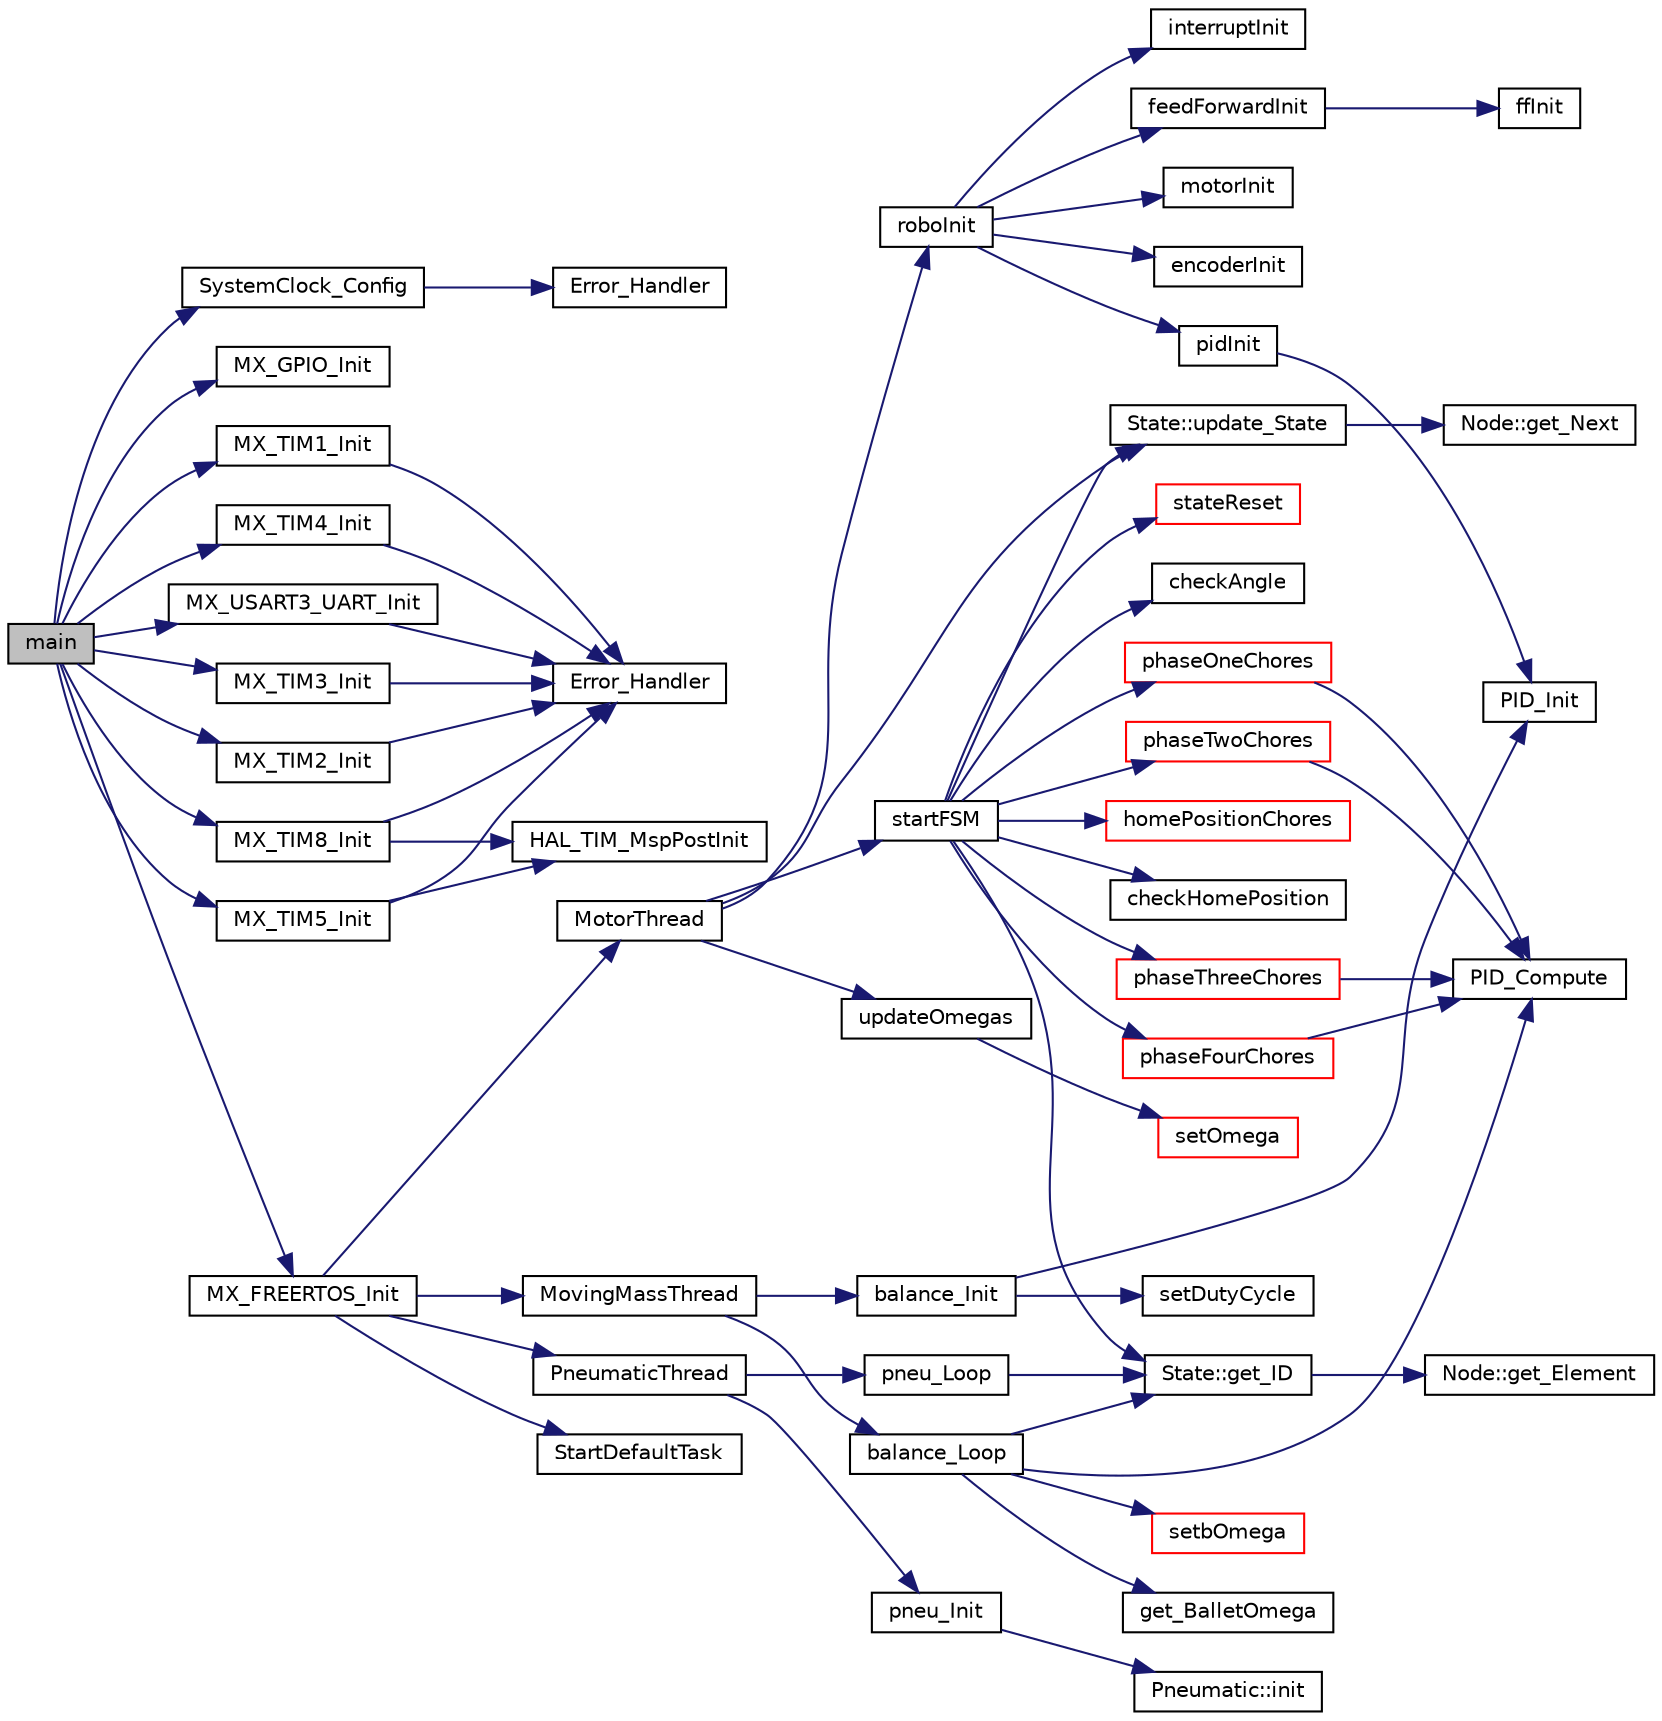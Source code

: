 digraph "main"
{
 // INTERACTIVE_SVG=YES
 // LATEX_PDF_SIZE
  edge [fontname="Helvetica",fontsize="10",labelfontname="Helvetica",labelfontsize="10"];
  node [fontname="Helvetica",fontsize="10",shape=record];
  rankdir="LR";
  Node17 [label="main",height=0.2,width=0.4,color="black", fillcolor="grey75", style="filled", fontcolor="black",tooltip="The application entry point."];
  Node17 -> Node18 [color="midnightblue",fontsize="10",style="solid",fontname="Helvetica"];
  Node18 [label="SystemClock_Config",height=0.2,width=0.4,color="black", fillcolor="white", style="filled",URL="$main_8cpp.html#a70af21c671abfcc773614a9a4f63d920",tooltip="System Clock Configuration."];
  Node18 -> Node19 [color="midnightblue",fontsize="10",style="solid",fontname="Helvetica"];
  Node19 [label="Error_Handler",height=0.2,width=0.4,color="black", fillcolor="white", style="filled",URL="$main_8cpp.html#a1730ffe1e560465665eb47d9264826f9",tooltip="This function is executed in case of error occurrence."];
  Node17 -> Node20 [color="midnightblue",fontsize="10",style="solid",fontname="Helvetica"];
  Node20 [label="MX_GPIO_Init",height=0.2,width=0.4,color="black", fillcolor="white", style="filled",URL="$gpio_8h.html#ac724e431d2af879252de35615be2bdea",tooltip=" "];
  Node17 -> Node21 [color="midnightblue",fontsize="10",style="solid",fontname="Helvetica"];
  Node21 [label="MX_TIM1_Init",height=0.2,width=0.4,color="black", fillcolor="white", style="filled",URL="$tim_8h.html#ad1f9d42690163f73f73e5b820c81ca14",tooltip=" "];
  Node21 -> Node22 [color="midnightblue",fontsize="10",style="solid",fontname="Helvetica"];
  Node22 [label="Error_Handler",height=0.2,width=0.4,color="black", fillcolor="white", style="filled",URL="$main_8h.html#a1730ffe1e560465665eb47d9264826f9",tooltip="This function is executed in case of error occurrence."];
  Node17 -> Node23 [color="midnightblue",fontsize="10",style="solid",fontname="Helvetica"];
  Node23 [label="MX_TIM4_Init",height=0.2,width=0.4,color="black", fillcolor="white", style="filled",URL="$tim_8h.html#aef1e0b132b1af1c923cc420a57180c67",tooltip=" "];
  Node23 -> Node22 [color="midnightblue",fontsize="10",style="solid",fontname="Helvetica"];
  Node17 -> Node24 [color="midnightblue",fontsize="10",style="solid",fontname="Helvetica"];
  Node24 [label="MX_TIM8_Init",height=0.2,width=0.4,color="black", fillcolor="white", style="filled",URL="$tim_8h.html#a265aef7a46164094e791259bf59d9cb4",tooltip=" "];
  Node24 -> Node22 [color="midnightblue",fontsize="10",style="solid",fontname="Helvetica"];
  Node24 -> Node25 [color="midnightblue",fontsize="10",style="solid",fontname="Helvetica"];
  Node25 [label="HAL_TIM_MspPostInit",height=0.2,width=0.4,color="black", fillcolor="white", style="filled",URL="$tim_8c.html#a708f19bbc41b292fccf38f2d9796c46a",tooltip=" "];
  Node17 -> Node26 [color="midnightblue",fontsize="10",style="solid",fontname="Helvetica"];
  Node26 [label="MX_USART3_UART_Init",height=0.2,width=0.4,color="black", fillcolor="white", style="filled",URL="$usart_8h.html#a3d04b903a77089f6ce08dd0bf1c81a81",tooltip=" "];
  Node26 -> Node22 [color="midnightblue",fontsize="10",style="solid",fontname="Helvetica"];
  Node17 -> Node27 [color="midnightblue",fontsize="10",style="solid",fontname="Helvetica"];
  Node27 [label="MX_TIM5_Init",height=0.2,width=0.4,color="black", fillcolor="white", style="filled",URL="$tim_8h.html#a5ee937d52485d5cda27896e3842a7ca1",tooltip=" "];
  Node27 -> Node22 [color="midnightblue",fontsize="10",style="solid",fontname="Helvetica"];
  Node27 -> Node25 [color="midnightblue",fontsize="10",style="solid",fontname="Helvetica"];
  Node17 -> Node28 [color="midnightblue",fontsize="10",style="solid",fontname="Helvetica"];
  Node28 [label="MX_TIM3_Init",height=0.2,width=0.4,color="black", fillcolor="white", style="filled",URL="$tim_8h.html#a7912f2916786a2c33cb6fb8259ade58c",tooltip=" "];
  Node28 -> Node22 [color="midnightblue",fontsize="10",style="solid",fontname="Helvetica"];
  Node17 -> Node29 [color="midnightblue",fontsize="10",style="solid",fontname="Helvetica"];
  Node29 [label="MX_TIM2_Init",height=0.2,width=0.4,color="black", fillcolor="white", style="filled",URL="$tim_8h.html#a4b8ff887fd3fdf26605e35927e4ff202",tooltip=" "];
  Node29 -> Node22 [color="midnightblue",fontsize="10",style="solid",fontname="Helvetica"];
  Node17 -> Node30 [color="midnightblue",fontsize="10",style="solid",fontname="Helvetica"];
  Node30 [label="MX_FREERTOS_Init",height=0.2,width=0.4,color="black", fillcolor="white", style="filled",URL="$main_8cpp.html#abade755e13d07c10889ae83143656158",tooltip="FreeRTOS initialization."];
  Node30 -> Node31 [color="midnightblue",fontsize="10",style="solid",fontname="Helvetica"];
  Node31 [label="StartDefaultTask",height=0.2,width=0.4,color="black", fillcolor="white", style="filled",URL="$freertos_8c.html#a016544463b4842ced7191baf8f449cea",tooltip="Function implementing the defaultTask thread."];
  Node30 -> Node32 [color="midnightblue",fontsize="10",style="solid",fontname="Helvetica"];
  Node32 [label="MotorThread",height=0.2,width=0.4,color="black", fillcolor="white", style="filled",URL="$freertos_8c.html#a002008655210c48a6b7414c925b5f4ac",tooltip="Function implementing the Motor thread."];
  Node32 -> Node33 [color="midnightblue",fontsize="10",style="solid",fontname="Helvetica"];
  Node33 [label="roboInit",height=0.2,width=0.4,color="black", fillcolor="white", style="filled",URL="$robo__init_8h.html#a6af11c32fc2150cfee6cb28c77c5f5bb",tooltip=" "];
  Node33 -> Node34 [color="midnightblue",fontsize="10",style="solid",fontname="Helvetica"];
  Node34 [label="pidInit",height=0.2,width=0.4,color="black", fillcolor="white", style="filled",URL="$robo__init_8cpp.html#a54768e126d9accbdd7232d9fa5adfdfd",tooltip=" "];
  Node34 -> Node35 [color="midnightblue",fontsize="10",style="solid",fontname="Helvetica"];
  Node35 [label="PID_Init",height=0.2,width=0.4,color="black", fillcolor="white", style="filled",URL="$pid_8h.html#ab1ec8374891dd77c2800defdb6d656d9",tooltip=" "];
  Node33 -> Node36 [color="midnightblue",fontsize="10",style="solid",fontname="Helvetica"];
  Node36 [label="motorInit",height=0.2,width=0.4,color="black", fillcolor="white", style="filled",URL="$robo__init_8cpp.html#aa29e2982047be0f7afbb10c8d6f3f5c3",tooltip=" "];
  Node33 -> Node37 [color="midnightblue",fontsize="10",style="solid",fontname="Helvetica"];
  Node37 [label="encoderInit",height=0.2,width=0.4,color="black", fillcolor="white", style="filled",URL="$robo__init_8cpp.html#aa8c681c8b873261098816919e87bc51f",tooltip=" "];
  Node33 -> Node38 [color="midnightblue",fontsize="10",style="solid",fontname="Helvetica"];
  Node38 [label="interruptInit",height=0.2,width=0.4,color="black", fillcolor="white", style="filled",URL="$robo__init_8cpp.html#acb72a5b72c169f53d60303e2fe328604",tooltip=" "];
  Node33 -> Node39 [color="midnightblue",fontsize="10",style="solid",fontname="Helvetica"];
  Node39 [label="feedForwardInit",height=0.2,width=0.4,color="black", fillcolor="white", style="filled",URL="$robo__init_8cpp.html#aed68f7e445df26f4554ed8dce59e6bba",tooltip=" "];
  Node39 -> Node40 [color="midnightblue",fontsize="10",style="solid",fontname="Helvetica"];
  Node40 [label="ffInit",height=0.2,width=0.4,color="black", fillcolor="white", style="filled",URL="$feed__forward_8h.html#a099ddbbc8182217be26991e7f47b5dba",tooltip=" "];
  Node32 -> Node41 [color="midnightblue",fontsize="10",style="solid",fontname="Helvetica"];
  Node41 [label="State::update_State",height=0.2,width=0.4,color="black", fillcolor="white", style="filled",URL="$class_state.html#a7d18b97f26e4689c480f43796e11cefb",tooltip=" "];
  Node41 -> Node42 [color="midnightblue",fontsize="10",style="solid",fontname="Helvetica"];
  Node42 [label="Node::get_Next",height=0.2,width=0.4,color="black", fillcolor="white", style="filled",URL="$class_node.html#a6145a7e4cefa2149d957245155e9c5b3",tooltip=" "];
  Node32 -> Node43 [color="midnightblue",fontsize="10",style="solid",fontname="Helvetica"];
  Node43 [label="startFSM",height=0.2,width=0.4,color="black", fillcolor="white", style="filled",URL="$fsm_8h.html#a8595df030ecf8d06fd7e29a6a5b871d3",tooltip=" "];
  Node43 -> Node44 [color="midnightblue",fontsize="10",style="solid",fontname="Helvetica"];
  Node44 [label="State::get_ID",height=0.2,width=0.4,color="black", fillcolor="white", style="filled",URL="$class_state.html#a35209c100512b5122b13b148bbdf48d6",tooltip=" "];
  Node44 -> Node45 [color="midnightblue",fontsize="10",style="solid",fontname="Helvetica"];
  Node45 [label="Node::get_Element",height=0.2,width=0.4,color="black", fillcolor="white", style="filled",URL="$class_node.html#a313d582ccee069999fdf6b9db84c4735",tooltip=" "];
  Node43 -> Node46 [color="midnightblue",fontsize="10",style="solid",fontname="Helvetica"];
  Node46 [label="homePositionChores",height=0.2,width=0.4,color="red", fillcolor="white", style="filled",URL="$fsm__tasks_8h.html#ad8436396860f47d47265be22a27c0d34",tooltip=" "];
  Node43 -> Node51 [color="midnightblue",fontsize="10",style="solid",fontname="Helvetica"];
  Node51 [label="checkHomePosition",height=0.2,width=0.4,color="black", fillcolor="white", style="filled",URL="$check_8h.html#a450e88f9ddb2d4edcc2be69c96264ad9",tooltip=" "];
  Node43 -> Node52 [color="midnightblue",fontsize="10",style="solid",fontname="Helvetica"];
  Node52 [label="stateReset",height=0.2,width=0.4,color="red", fillcolor="white", style="filled",URL="$fsm__tasks_8h.html#a102ba240f4ef34d1affd006ca8c84d1c",tooltip=" "];
  Node43 -> Node63 [color="midnightblue",fontsize="10",style="solid",fontname="Helvetica"];
  Node63 [label="phaseOneChores",height=0.2,width=0.4,color="red", fillcolor="white", style="filled",URL="$fsm__tasks_8h.html#a4c00c23d0f8bad41f290203b4c4811ae",tooltip=" "];
  Node63 -> Node70 [color="midnightblue",fontsize="10",style="solid",fontname="Helvetica"];
  Node70 [label="PID_Compute",height=0.2,width=0.4,color="black", fillcolor="white", style="filled",URL="$pid_8h.html#a03079180c78dab225d7587ddbc52a5d6",tooltip=" "];
  Node43 -> Node71 [color="midnightblue",fontsize="10",style="solid",fontname="Helvetica"];
  Node71 [label="checkAngle",height=0.2,width=0.4,color="black", fillcolor="white", style="filled",URL="$check_8h.html#a9291d57f006acee8bb344b55047b06ab",tooltip=" "];
  Node43 -> Node41 [color="midnightblue",fontsize="10",style="solid",fontname="Helvetica"];
  Node43 -> Node72 [color="midnightblue",fontsize="10",style="solid",fontname="Helvetica"];
  Node72 [label="phaseTwoChores",height=0.2,width=0.4,color="red", fillcolor="white", style="filled",URL="$fsm__tasks_8h.html#a49eecb9eb71cb25aa6e2febae86233b7",tooltip=" "];
  Node72 -> Node70 [color="midnightblue",fontsize="10",style="solid",fontname="Helvetica"];
  Node43 -> Node73 [color="midnightblue",fontsize="10",style="solid",fontname="Helvetica"];
  Node73 [label="phaseThreeChores",height=0.2,width=0.4,color="red", fillcolor="white", style="filled",URL="$fsm__tasks_8h.html#a88867d3872592857f530b9168d32172f",tooltip=" "];
  Node73 -> Node70 [color="midnightblue",fontsize="10",style="solid",fontname="Helvetica"];
  Node43 -> Node74 [color="midnightblue",fontsize="10",style="solid",fontname="Helvetica"];
  Node74 [label="phaseFourChores",height=0.2,width=0.4,color="red", fillcolor="white", style="filled",URL="$fsm__tasks_8h.html#a10b01151a56d211babd854ae359572a4",tooltip=" "];
  Node74 -> Node70 [color="midnightblue",fontsize="10",style="solid",fontname="Helvetica"];
  Node32 -> Node75 [color="midnightblue",fontsize="10",style="solid",fontname="Helvetica"];
  Node75 [label="updateOmegas",height=0.2,width=0.4,color="black", fillcolor="white", style="filled",URL="$fsm__tasks_8h.html#ae731209f0b69976b82d533cf95020ceb",tooltip=" "];
  Node75 -> Node76 [color="midnightblue",fontsize="10",style="solid",fontname="Helvetica"];
  Node76 [label="setOmega",height=0.2,width=0.4,color="red", fillcolor="white", style="filled",URL="$motor_8h.html#a33d021021afc7d72da9988cff84c2c00",tooltip=" "];
  Node30 -> Node79 [color="midnightblue",fontsize="10",style="solid",fontname="Helvetica"];
  Node79 [label="PneumaticThread",height=0.2,width=0.4,color="black", fillcolor="white", style="filled",URL="$freertos_8c.html#a4719f96fed782e105c167d88a04f907c",tooltip="Function implementing the Pnematic thread."];
  Node79 -> Node80 [color="midnightblue",fontsize="10",style="solid",fontname="Helvetica"];
  Node80 [label="pneu_Init",height=0.2,width=0.4,color="black", fillcolor="white", style="filled",URL="$pneumatic_8h.html#a17c8bb4272174a9c854ef12b70a4fc7d",tooltip=" "];
  Node80 -> Node81 [color="midnightblue",fontsize="10",style="solid",fontname="Helvetica"];
  Node81 [label="Pneumatic::init",height=0.2,width=0.4,color="black", fillcolor="white", style="filled",URL="$class_pneumatic.html#acd9a0feef491897c33a5b8de4be91491",tooltip=" "];
  Node79 -> Node82 [color="midnightblue",fontsize="10",style="solid",fontname="Helvetica"];
  Node82 [label="pneu_Loop",height=0.2,width=0.4,color="black", fillcolor="white", style="filled",URL="$pneumatic_8h.html#a81636e4c1f39df60d32cc0bab98ba9ad",tooltip=" "];
  Node82 -> Node44 [color="midnightblue",fontsize="10",style="solid",fontname="Helvetica"];
  Node30 -> Node83 [color="midnightblue",fontsize="10",style="solid",fontname="Helvetica"];
  Node83 [label="MovingMassThread",height=0.2,width=0.4,color="black", fillcolor="white", style="filled",URL="$freertos_8c.html#a7b9e8e09304997d21a42ecc5c5324f00",tooltip="Function implementing the MovingMass thread."];
  Node83 -> Node84 [color="midnightblue",fontsize="10",style="solid",fontname="Helvetica"];
  Node84 [label="balance_Init",height=0.2,width=0.4,color="black", fillcolor="white", style="filled",URL="$blnc__motor_8h.html#a4af9ad58413e57902200c7dcde5bf556",tooltip=" "];
  Node84 -> Node35 [color="midnightblue",fontsize="10",style="solid",fontname="Helvetica"];
  Node84 -> Node48 [color="midnightblue",fontsize="10",style="solid",fontname="Helvetica"];
  Node48 [label="setDutyCycle",height=0.2,width=0.4,color="black", fillcolor="white", style="filled",URL="$motor_8h.html#a7b35d0bd88a69d09f5342ab5a54afdb7",tooltip=" "];
  Node83 -> Node85 [color="midnightblue",fontsize="10",style="solid",fontname="Helvetica"];
  Node85 [label="balance_Loop",height=0.2,width=0.4,color="black", fillcolor="white", style="filled",URL="$blnc__motor_8h.html#abbfc871d7ab23f82871f0d7d4112fbe3",tooltip=" "];
  Node85 -> Node86 [color="midnightblue",fontsize="10",style="solid",fontname="Helvetica"];
  Node86 [label="get_BalletOmega",height=0.2,width=0.4,color="black", fillcolor="white", style="filled",URL="$blnc__motor_8cpp.html#a43906b2ca87882dc0c6c87c22fe854a5",tooltip=" "];
  Node85 -> Node44 [color="midnightblue",fontsize="10",style="solid",fontname="Helvetica"];
  Node85 -> Node70 [color="midnightblue",fontsize="10",style="solid",fontname="Helvetica"];
  Node85 -> Node87 [color="midnightblue",fontsize="10",style="solid",fontname="Helvetica"];
  Node87 [label="setbOmega",height=0.2,width=0.4,color="red", fillcolor="white", style="filled",URL="$motor_8h.html#a0b5daf1bf67bcd15f926a121f6aeb17f",tooltip=" "];
}
